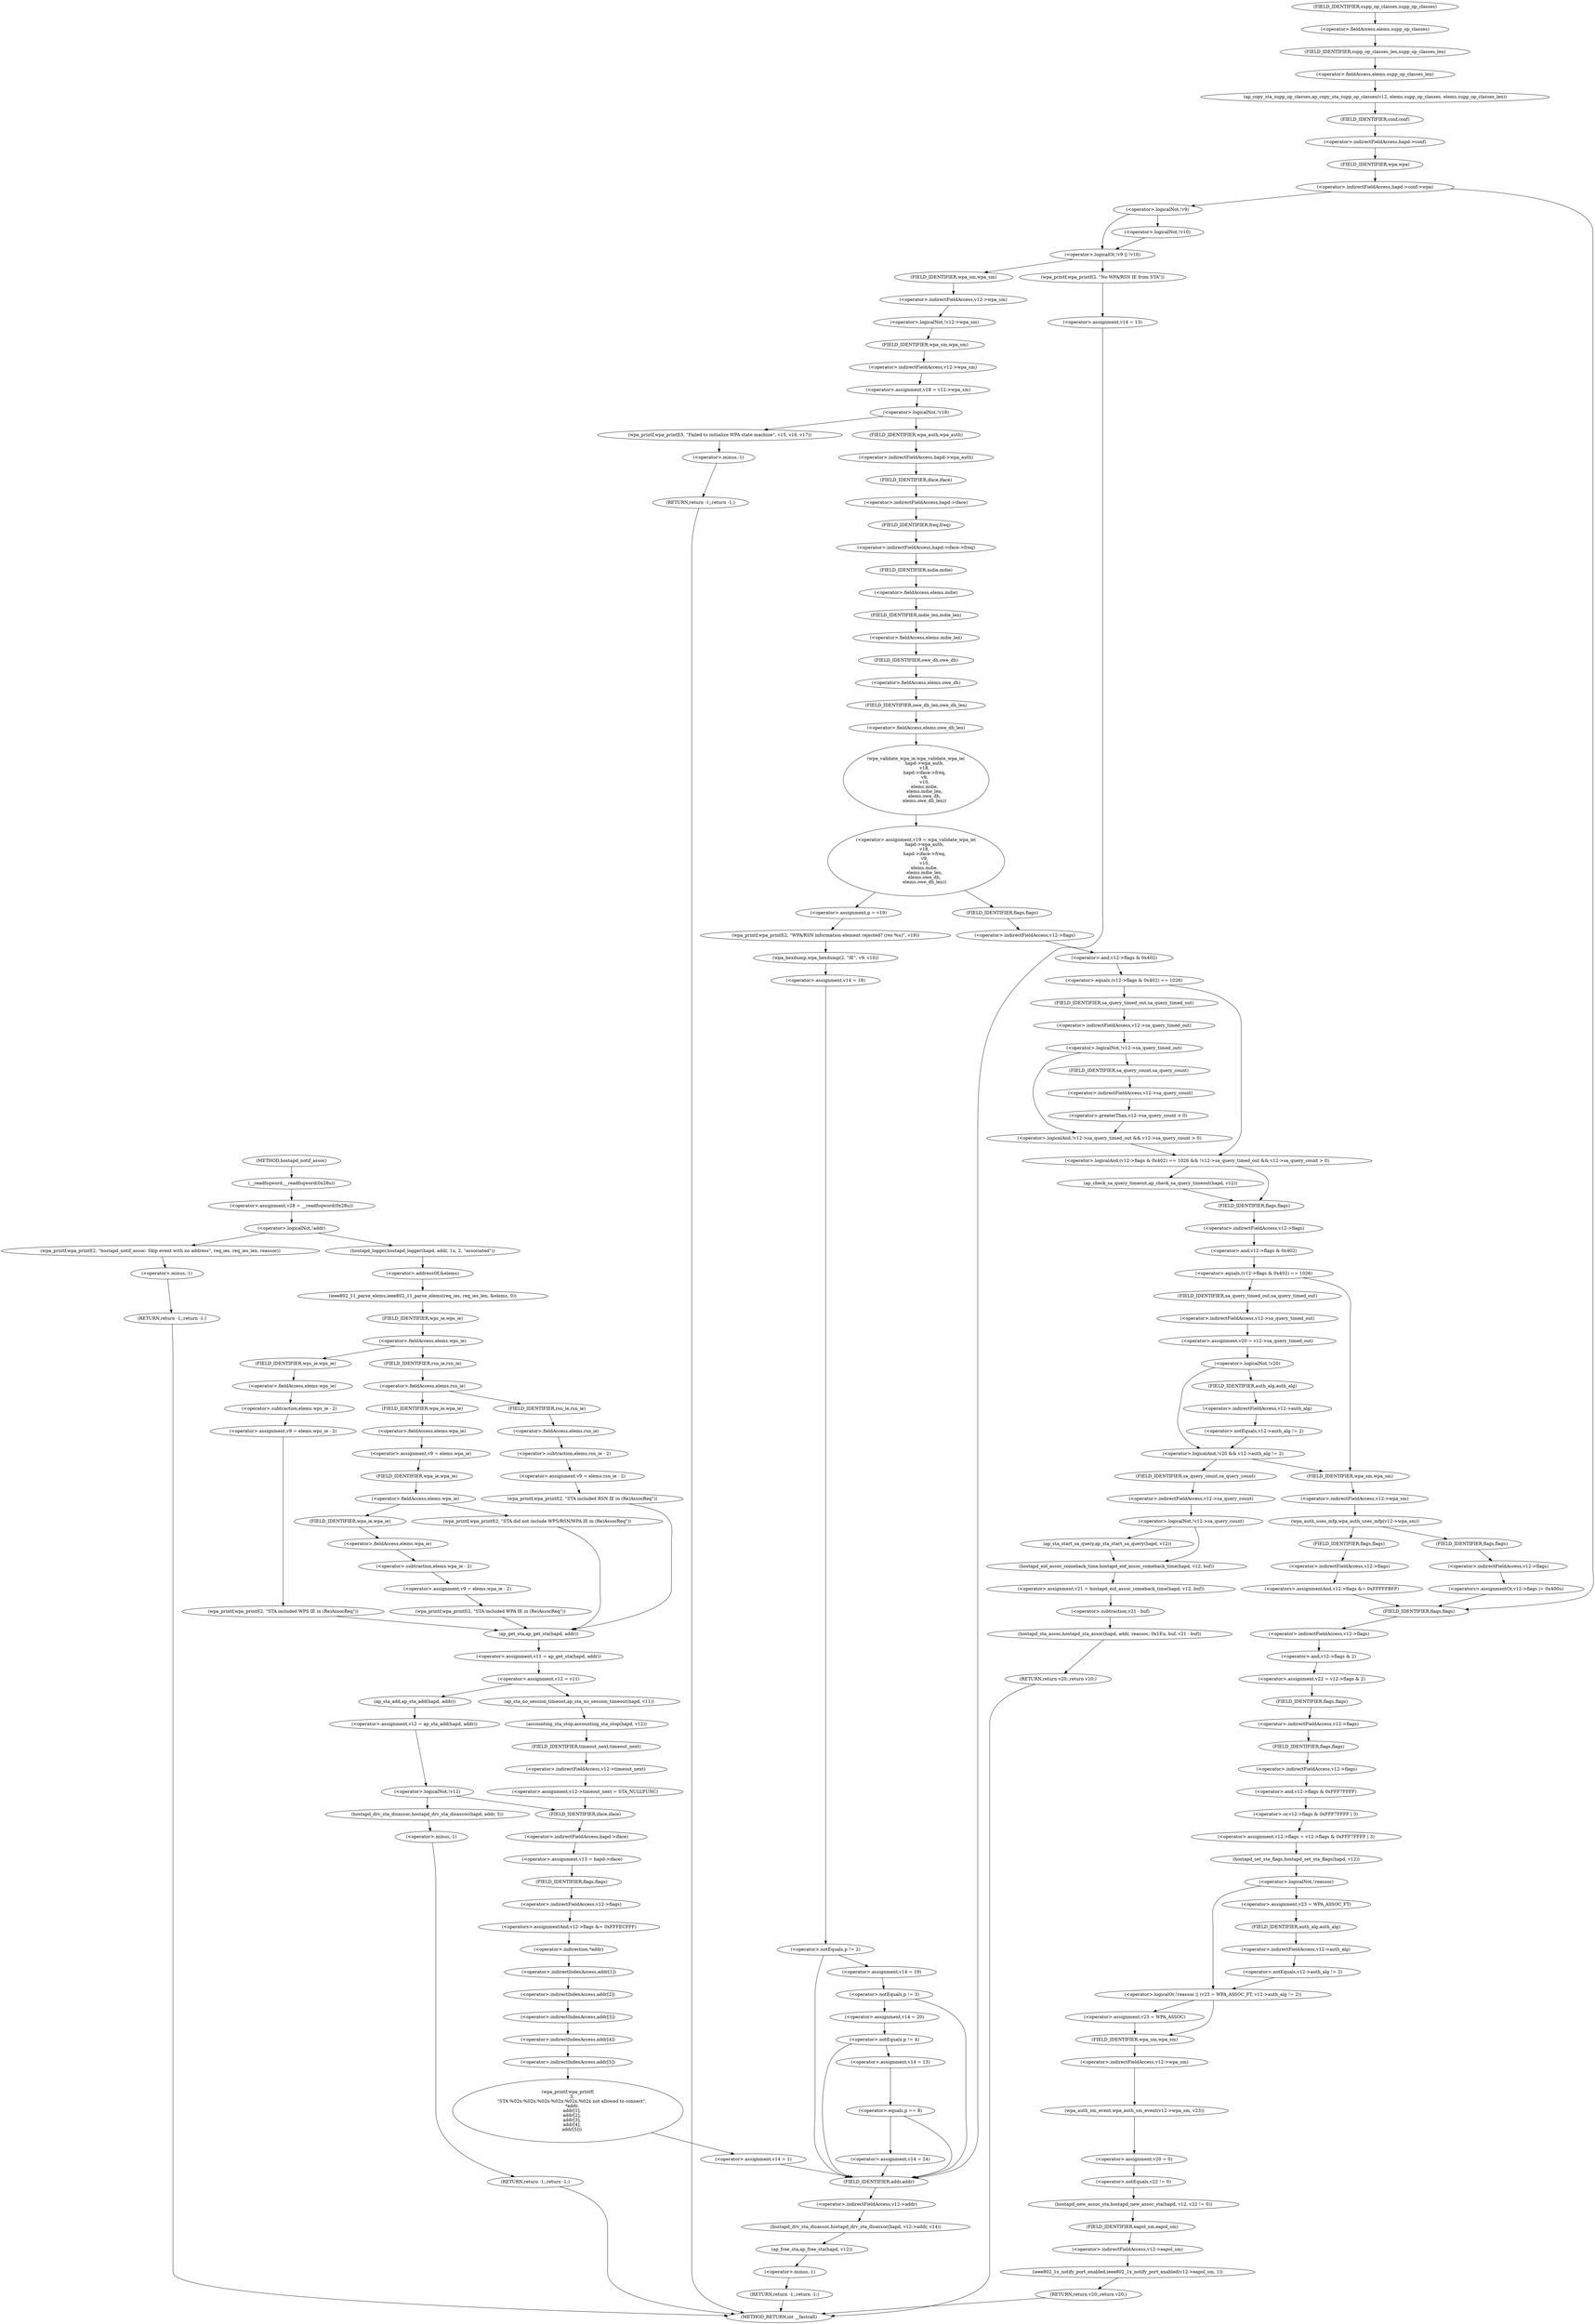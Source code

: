 digraph hostapd_notif_assoc {  
"1000146" [label = "(<operator>.assignment,v28 = __readfsqword(0x28u))" ]
"1000148" [label = "(__readfsqword,__readfsqword(0x28u))" ]
"1000151" [label = "(<operator>.logicalNot,!addr)" ]
"1000154" [label = "(wpa_printf,wpa_printf(2, \"hostapd_notif_assoc: Skip event with no address\", req_ies, req_ies_len, reassoc))" ]
"1000160" [label = "(RETURN,return -1;,return -1;)" ]
"1000161" [label = "(<operator>.minus,-1)" ]
"1000163" [label = "(hostapd_logger,hostapd_logger(hapd, addr, 1u, 2, \"associated\"))" ]
"1000169" [label = "(ieee802_11_parse_elems,ieee802_11_parse_elems(req_ies, req_ies_len, &elems, 0))" ]
"1000172" [label = "(<operator>.addressOf,&elems)" ]
"1000176" [label = "(<operator>.fieldAccess,elems.wps_ie)" ]
"1000178" [label = "(FIELD_IDENTIFIER,wps_ie,wps_ie)" ]
"1000180" [label = "(<operator>.assignment,v9 = elems.wps_ie - 2)" ]
"1000182" [label = "(<operator>.subtraction,elems.wps_ie - 2)" ]
"1000183" [label = "(<operator>.fieldAccess,elems.wps_ie)" ]
"1000185" [label = "(FIELD_IDENTIFIER,wps_ie,wps_ie)" ]
"1000188" [label = "(wpa_printf,wpa_printf(2, \"STA included WPS IE in (Re)AssocReq\"))" ]
"1000193" [label = "(<operator>.fieldAccess,elems.rsn_ie)" ]
"1000195" [label = "(FIELD_IDENTIFIER,rsn_ie,rsn_ie)" ]
"1000197" [label = "(<operator>.assignment,v9 = elems.rsn_ie - 2)" ]
"1000199" [label = "(<operator>.subtraction,elems.rsn_ie - 2)" ]
"1000200" [label = "(<operator>.fieldAccess,elems.rsn_ie)" ]
"1000202" [label = "(FIELD_IDENTIFIER,rsn_ie,rsn_ie)" ]
"1000205" [label = "(wpa_printf,wpa_printf(2, \"STA included RSN IE in (Re)AssocReq\"))" ]
"1000210" [label = "(<operator>.assignment,v9 = elems.wpa_ie)" ]
"1000212" [label = "(<operator>.fieldAccess,elems.wpa_ie)" ]
"1000214" [label = "(FIELD_IDENTIFIER,wpa_ie,wpa_ie)" ]
"1000216" [label = "(<operator>.fieldAccess,elems.wpa_ie)" ]
"1000218" [label = "(FIELD_IDENTIFIER,wpa_ie,wpa_ie)" ]
"1000220" [label = "(<operator>.assignment,v9 = elems.wpa_ie - 2)" ]
"1000222" [label = "(<operator>.subtraction,elems.wpa_ie - 2)" ]
"1000223" [label = "(<operator>.fieldAccess,elems.wpa_ie)" ]
"1000225" [label = "(FIELD_IDENTIFIER,wpa_ie,wpa_ie)" ]
"1000228" [label = "(wpa_printf,wpa_printf(2, \"STA included WPA IE in (Re)AssocReq\"))" ]
"1000234" [label = "(wpa_printf,wpa_printf(2, \"STA did not include WPS/RSN/WPA IE in (Re)AssocReq\"))" ]
"1000237" [label = "(<operator>.assignment,v11 = ap_get_sta(hapd, addr))" ]
"1000239" [label = "(ap_get_sta,ap_get_sta(hapd, addr))" ]
"1000242" [label = "(<operator>.assignment,v12 = v11)" ]
"1000248" [label = "(ap_sta_no_session_timeout,ap_sta_no_session_timeout(hapd, v11))" ]
"1000251" [label = "(accounting_sta_stop,accounting_sta_stop(hapd, v12))" ]
"1000254" [label = "(<operator>.assignment,v12->timeout_next = STA_NULLFUNC)" ]
"1000255" [label = "(<operator>.indirectFieldAccess,v12->timeout_next)" ]
"1000257" [label = "(FIELD_IDENTIFIER,timeout_next,timeout_next)" ]
"1000261" [label = "(<operator>.assignment,v12 = ap_sta_add(hapd, addr))" ]
"1000263" [label = "(ap_sta_add,ap_sta_add(hapd, addr))" ]
"1000267" [label = "(<operator>.logicalNot,!v12)" ]
"1000270" [label = "(hostapd_drv_sta_disassoc,hostapd_drv_sta_disassoc(hapd, addr, 5))" ]
"1000274" [label = "(RETURN,return -1;,return -1;)" ]
"1000275" [label = "(<operator>.minus,-1)" ]
"1000277" [label = "(<operator>.assignment,v13 = hapd->iface)" ]
"1000279" [label = "(<operator>.indirectFieldAccess,hapd->iface)" ]
"1000281" [label = "(FIELD_IDENTIFIER,iface,iface)" ]
"1000282" [label = "(<operators>.assignmentAnd,v12->flags &= 0xFFFECFFF)" ]
"1000283" [label = "(<operator>.indirectFieldAccess,v12->flags)" ]
"1000285" [label = "(FIELD_IDENTIFIER,flags,flags)" ]
"1000288" [label = "(wpa_printf,wpa_printf(\n      3,\n      \"STA %02x:%02x:%02x:%02x:%02x:%02x not allowed to connect\",\n      *addr,\n      addr[1],\n      addr[2],\n      addr[3],\n      addr[4],\n      addr[5]))" ]
"1000291" [label = "(<operator>.indirection,*addr)" ]
"1000293" [label = "(<operator>.indirectIndexAccess,addr[1])" ]
"1000296" [label = "(<operator>.indirectIndexAccess,addr[2])" ]
"1000299" [label = "(<operator>.indirectIndexAccess,addr[3])" ]
"1000302" [label = "(<operator>.indirectIndexAccess,addr[4])" ]
"1000305" [label = "(<operator>.indirectIndexAccess,addr[5])" ]
"1000308" [label = "(<operator>.assignment,v14 = 1)" ]
"1000312" [label = "(hostapd_drv_sta_disassoc,hostapd_drv_sta_disassoc(hapd, v12->addr, v14))" ]
"1000314" [label = "(<operator>.indirectFieldAccess,v12->addr)" ]
"1000316" [label = "(FIELD_IDENTIFIER,addr,addr)" ]
"1000318" [label = "(ap_free_sta,ap_free_sta(hapd, v12))" ]
"1000321" [label = "(RETURN,return -1;,return -1;)" ]
"1000322" [label = "(<operator>.minus,-1)" ]
"1000324" [label = "(ap_copy_sta_supp_op_classes,ap_copy_sta_supp_op_classes(v12, elems.supp_op_classes, elems.supp_op_classes_len))" ]
"1000326" [label = "(<operator>.fieldAccess,elems.supp_op_classes)" ]
"1000328" [label = "(FIELD_IDENTIFIER,supp_op_classes,supp_op_classes)" ]
"1000329" [label = "(<operator>.fieldAccess,elems.supp_op_classes_len)" ]
"1000331" [label = "(FIELD_IDENTIFIER,supp_op_classes_len,supp_op_classes_len)" ]
"1000333" [label = "(<operator>.indirectFieldAccess,hapd->conf->wpa)" ]
"1000334" [label = "(<operator>.indirectFieldAccess,hapd->conf)" ]
"1000336" [label = "(FIELD_IDENTIFIER,conf,conf)" ]
"1000337" [label = "(FIELD_IDENTIFIER,wpa,wpa)" ]
"1000340" [label = "(<operator>.logicalOr,!v9 || !v10)" ]
"1000341" [label = "(<operator>.logicalNot,!v9)" ]
"1000343" [label = "(<operator>.logicalNot,!v10)" ]
"1000346" [label = "(wpa_printf,wpa_printf(2, \"No WPA/RSN IE from STA\"))" ]
"1000349" [label = "(<operator>.assignment,v14 = 13)" ]
"1000354" [label = "(<operator>.logicalNot,!v12->wpa_sm)" ]
"1000355" [label = "(<operator>.indirectFieldAccess,v12->wpa_sm)" ]
"1000357" [label = "(FIELD_IDENTIFIER,wpa_sm,wpa_sm)" ]
"1000358" [label = "(<operator>.assignment,v18 = v12->wpa_sm)" ]
"1000360" [label = "(<operator>.indirectFieldAccess,v12->wpa_sm)" ]
"1000362" [label = "(FIELD_IDENTIFIER,wpa_sm,wpa_sm)" ]
"1000364" [label = "(<operator>.logicalNot,!v18)" ]
"1000367" [label = "(wpa_printf,wpa_printf(5, \"Failed to initialize WPA state machine\", v15, v16, v17))" ]
"1000373" [label = "(RETURN,return -1;,return -1;)" ]
"1000374" [label = "(<operator>.minus,-1)" ]
"1000376" [label = "(<operator>.assignment,v19 = wpa_validate_wpa_ie(\n            hapd->wpa_auth,\n            v18,\n            hapd->iface->freq,\n            v9,\n            v10,\n            elems.mdie,\n            elems.mdie_len,\n            elems.owe_dh,\n            elems.owe_dh_len))" ]
"1000378" [label = "(wpa_validate_wpa_ie,wpa_validate_wpa_ie(\n            hapd->wpa_auth,\n            v18,\n            hapd->iface->freq,\n            v9,\n            v10,\n            elems.mdie,\n            elems.mdie_len,\n            elems.owe_dh,\n            elems.owe_dh_len))" ]
"1000379" [label = "(<operator>.indirectFieldAccess,hapd->wpa_auth)" ]
"1000381" [label = "(FIELD_IDENTIFIER,wpa_auth,wpa_auth)" ]
"1000383" [label = "(<operator>.indirectFieldAccess,hapd->iface->freq)" ]
"1000384" [label = "(<operator>.indirectFieldAccess,hapd->iface)" ]
"1000386" [label = "(FIELD_IDENTIFIER,iface,iface)" ]
"1000387" [label = "(FIELD_IDENTIFIER,freq,freq)" ]
"1000390" [label = "(<operator>.fieldAccess,elems.mdie)" ]
"1000392" [label = "(FIELD_IDENTIFIER,mdie,mdie)" ]
"1000393" [label = "(<operator>.fieldAccess,elems.mdie_len)" ]
"1000395" [label = "(FIELD_IDENTIFIER,mdie_len,mdie_len)" ]
"1000396" [label = "(<operator>.fieldAccess,elems.owe_dh)" ]
"1000398" [label = "(FIELD_IDENTIFIER,owe_dh,owe_dh)" ]
"1000399" [label = "(<operator>.fieldAccess,elems.owe_dh_len)" ]
"1000401" [label = "(FIELD_IDENTIFIER,owe_dh_len,owe_dh_len)" ]
"1000405" [label = "(<operator>.assignment,p = v19)" ]
"1000408" [label = "(wpa_printf,wpa_printf(2, \"WPA/RSN information element rejected? (res %u)\", v19))" ]
"1000412" [label = "(wpa_hexdump,wpa_hexdump(2, \"IE\", v9, v10))" ]
"1000417" [label = "(<operator>.assignment,v14 = 18)" ]
"1000421" [label = "(<operator>.notEquals,p != 2)" ]
"1000425" [label = "(<operator>.assignment,v14 = 19)" ]
"1000429" [label = "(<operator>.notEquals,p != 3)" ]
"1000433" [label = "(<operator>.assignment,v14 = 20)" ]
"1000437" [label = "(<operator>.notEquals,p != 4)" ]
"1000441" [label = "(<operator>.assignment,v14 = 13)" ]
"1000445" [label = "(<operator>.equals,p == 8)" ]
"1000448" [label = "(<operator>.assignment,v14 = 24)" ]
"1000453" [label = "(<operator>.logicalAnd,(v12->flags & 0x402) == 1026 && !v12->sa_query_timed_out && v12->sa_query_count > 0)" ]
"1000454" [label = "(<operator>.equals,(v12->flags & 0x402) == 1026)" ]
"1000455" [label = "(<operator>.and,v12->flags & 0x402)" ]
"1000456" [label = "(<operator>.indirectFieldAccess,v12->flags)" ]
"1000458" [label = "(FIELD_IDENTIFIER,flags,flags)" ]
"1000461" [label = "(<operator>.logicalAnd,!v12->sa_query_timed_out && v12->sa_query_count > 0)" ]
"1000462" [label = "(<operator>.logicalNot,!v12->sa_query_timed_out)" ]
"1000463" [label = "(<operator>.indirectFieldAccess,v12->sa_query_timed_out)" ]
"1000465" [label = "(FIELD_IDENTIFIER,sa_query_timed_out,sa_query_timed_out)" ]
"1000466" [label = "(<operator>.greaterThan,v12->sa_query_count > 0)" ]
"1000467" [label = "(<operator>.indirectFieldAccess,v12->sa_query_count)" ]
"1000469" [label = "(FIELD_IDENTIFIER,sa_query_count,sa_query_count)" ]
"1000471" [label = "(ap_check_sa_query_timeout,ap_check_sa_query_timeout(hapd, v12))" ]
"1000475" [label = "(<operator>.equals,(v12->flags & 0x402) == 1026)" ]
"1000476" [label = "(<operator>.and,v12->flags & 0x402)" ]
"1000477" [label = "(<operator>.indirectFieldAccess,v12->flags)" ]
"1000479" [label = "(FIELD_IDENTIFIER,flags,flags)" ]
"1000483" [label = "(<operator>.assignment,v20 = v12->sa_query_timed_out)" ]
"1000485" [label = "(<operator>.indirectFieldAccess,v12->sa_query_timed_out)" ]
"1000487" [label = "(FIELD_IDENTIFIER,sa_query_timed_out,sa_query_timed_out)" ]
"1000489" [label = "(<operator>.logicalAnd,!v20 && v12->auth_alg != 2)" ]
"1000490" [label = "(<operator>.logicalNot,!v20)" ]
"1000492" [label = "(<operator>.notEquals,v12->auth_alg != 2)" ]
"1000493" [label = "(<operator>.indirectFieldAccess,v12->auth_alg)" ]
"1000495" [label = "(FIELD_IDENTIFIER,auth_alg,auth_alg)" ]
"1000499" [label = "(<operator>.logicalNot,!v12->sa_query_count)" ]
"1000500" [label = "(<operator>.indirectFieldAccess,v12->sa_query_count)" ]
"1000502" [label = "(FIELD_IDENTIFIER,sa_query_count,sa_query_count)" ]
"1000503" [label = "(ap_sta_start_sa_query,ap_sta_start_sa_query(hapd, v12))" ]
"1000506" [label = "(<operator>.assignment,v21 = hostapd_eid_assoc_comeback_time(hapd, v12, buf))" ]
"1000508" [label = "(hostapd_eid_assoc_comeback_time,hostapd_eid_assoc_comeback_time(hapd, v12, buf))" ]
"1000512" [label = "(hostapd_sta_assoc,hostapd_sta_assoc(hapd, addr, reassoc, 0x1Eu, buf, v21 - buf))" ]
"1000518" [label = "(<operator>.subtraction,v21 - buf)" ]
"1000521" [label = "(RETURN,return v20;,return v20;)" ]
"1000524" [label = "(wpa_auth_uses_mfp,wpa_auth_uses_mfp(v12->wpa_sm))" ]
"1000525" [label = "(<operator>.indirectFieldAccess,v12->wpa_sm)" ]
"1000527" [label = "(FIELD_IDENTIFIER,wpa_sm,wpa_sm)" ]
"1000528" [label = "(<operators>.assignmentOr,v12->flags |= 0x400u)" ]
"1000529" [label = "(<operator>.indirectFieldAccess,v12->flags)" ]
"1000531" [label = "(FIELD_IDENTIFIER,flags,flags)" ]
"1000534" [label = "(<operators>.assignmentAnd,v12->flags &= 0xFFFFFBFF)" ]
"1000535" [label = "(<operator>.indirectFieldAccess,v12->flags)" ]
"1000537" [label = "(FIELD_IDENTIFIER,flags,flags)" ]
"1000539" [label = "(<operator>.assignment,v22 = v12->flags & 2)" ]
"1000541" [label = "(<operator>.and,v12->flags & 2)" ]
"1000542" [label = "(<operator>.indirectFieldAccess,v12->flags)" ]
"1000544" [label = "(FIELD_IDENTIFIER,flags,flags)" ]
"1000546" [label = "(<operator>.assignment,v12->flags = v12->flags & 0xFFF7FFFF | 3)" ]
"1000547" [label = "(<operator>.indirectFieldAccess,v12->flags)" ]
"1000549" [label = "(FIELD_IDENTIFIER,flags,flags)" ]
"1000550" [label = "(<operator>.or,v12->flags & 0xFFF7FFFF | 3)" ]
"1000551" [label = "(<operator>.and,v12->flags & 0xFFF7FFFF)" ]
"1000552" [label = "(<operator>.indirectFieldAccess,v12->flags)" ]
"1000554" [label = "(FIELD_IDENTIFIER,flags,flags)" ]
"1000557" [label = "(hostapd_set_sta_flags,hostapd_set_sta_flags(hapd, v12))" ]
"1000561" [label = "(<operator>.logicalOr,!reassoc || (v23 = WPA_ASSOC_FT, v12->auth_alg != 2))" ]
"1000562" [label = "(<operator>.logicalNot,!reassoc)" ]
"1000565" [label = "(<operator>.assignment,v23 = WPA_ASSOC_FT)" ]
"1000568" [label = "(<operator>.notEquals,v12->auth_alg != 2)" ]
"1000569" [label = "(<operator>.indirectFieldAccess,v12->auth_alg)" ]
"1000571" [label = "(FIELD_IDENTIFIER,auth_alg,auth_alg)" ]
"1000573" [label = "(<operator>.assignment,v23 = WPA_ASSOC)" ]
"1000576" [label = "(wpa_auth_sm_event,wpa_auth_sm_event(v12->wpa_sm, v23))" ]
"1000577" [label = "(<operator>.indirectFieldAccess,v12->wpa_sm)" ]
"1000579" [label = "(FIELD_IDENTIFIER,wpa_sm,wpa_sm)" ]
"1000581" [label = "(<operator>.assignment,v20 = 0)" ]
"1000584" [label = "(hostapd_new_assoc_sta,hostapd_new_assoc_sta(hapd, v12, v22 != 0))" ]
"1000587" [label = "(<operator>.notEquals,v22 != 0)" ]
"1000590" [label = "(ieee802_1x_notify_port_enabled,ieee802_1x_notify_port_enabled(v12->eapol_sm, 1))" ]
"1000591" [label = "(<operator>.indirectFieldAccess,v12->eapol_sm)" ]
"1000593" [label = "(FIELD_IDENTIFIER,eapol_sm,eapol_sm)" ]
"1000595" [label = "(RETURN,return v20;,return v20;)" ]
"1000120" [label = "(METHOD,hostapd_notif_assoc)" ]
"1000597" [label = "(METHOD_RETURN,int __fastcall)" ]
  "1000146" -> "1000151" 
  "1000148" -> "1000146" 
  "1000151" -> "1000154" 
  "1000151" -> "1000163" 
  "1000154" -> "1000161" 
  "1000160" -> "1000597" 
  "1000161" -> "1000160" 
  "1000163" -> "1000172" 
  "1000169" -> "1000178" 
  "1000172" -> "1000169" 
  "1000176" -> "1000185" 
  "1000176" -> "1000195" 
  "1000178" -> "1000176" 
  "1000180" -> "1000188" 
  "1000182" -> "1000180" 
  "1000183" -> "1000182" 
  "1000185" -> "1000183" 
  "1000188" -> "1000239" 
  "1000193" -> "1000202" 
  "1000193" -> "1000214" 
  "1000195" -> "1000193" 
  "1000197" -> "1000205" 
  "1000199" -> "1000197" 
  "1000200" -> "1000199" 
  "1000202" -> "1000200" 
  "1000205" -> "1000239" 
  "1000210" -> "1000218" 
  "1000212" -> "1000210" 
  "1000214" -> "1000212" 
  "1000216" -> "1000225" 
  "1000216" -> "1000234" 
  "1000218" -> "1000216" 
  "1000220" -> "1000228" 
  "1000222" -> "1000220" 
  "1000223" -> "1000222" 
  "1000225" -> "1000223" 
  "1000228" -> "1000239" 
  "1000234" -> "1000239" 
  "1000237" -> "1000242" 
  "1000239" -> "1000237" 
  "1000242" -> "1000248" 
  "1000242" -> "1000263" 
  "1000248" -> "1000251" 
  "1000251" -> "1000257" 
  "1000254" -> "1000281" 
  "1000255" -> "1000254" 
  "1000257" -> "1000255" 
  "1000261" -> "1000267" 
  "1000263" -> "1000261" 
  "1000267" -> "1000270" 
  "1000267" -> "1000281" 
  "1000270" -> "1000275" 
  "1000274" -> "1000597" 
  "1000275" -> "1000274" 
  "1000277" -> "1000285" 
  "1000279" -> "1000277" 
  "1000281" -> "1000279" 
  "1000282" -> "1000291" 
  "1000283" -> "1000282" 
  "1000285" -> "1000283" 
  "1000288" -> "1000308" 
  "1000291" -> "1000293" 
  "1000293" -> "1000296" 
  "1000296" -> "1000299" 
  "1000299" -> "1000302" 
  "1000302" -> "1000305" 
  "1000305" -> "1000288" 
  "1000308" -> "1000316" 
  "1000312" -> "1000318" 
  "1000314" -> "1000312" 
  "1000316" -> "1000314" 
  "1000318" -> "1000322" 
  "1000321" -> "1000597" 
  "1000322" -> "1000321" 
  "1000324" -> "1000336" 
  "1000326" -> "1000331" 
  "1000328" -> "1000326" 
  "1000329" -> "1000324" 
  "1000331" -> "1000329" 
  "1000333" -> "1000341" 
  "1000333" -> "1000544" 
  "1000334" -> "1000337" 
  "1000336" -> "1000334" 
  "1000337" -> "1000333" 
  "1000340" -> "1000346" 
  "1000340" -> "1000357" 
  "1000341" -> "1000340" 
  "1000341" -> "1000343" 
  "1000343" -> "1000340" 
  "1000346" -> "1000349" 
  "1000349" -> "1000316" 
  "1000354" -> "1000362" 
  "1000355" -> "1000354" 
  "1000357" -> "1000355" 
  "1000358" -> "1000364" 
  "1000360" -> "1000358" 
  "1000362" -> "1000360" 
  "1000364" -> "1000367" 
  "1000364" -> "1000381" 
  "1000367" -> "1000374" 
  "1000373" -> "1000597" 
  "1000374" -> "1000373" 
  "1000376" -> "1000405" 
  "1000376" -> "1000458" 
  "1000378" -> "1000376" 
  "1000379" -> "1000386" 
  "1000381" -> "1000379" 
  "1000383" -> "1000392" 
  "1000384" -> "1000387" 
  "1000386" -> "1000384" 
  "1000387" -> "1000383" 
  "1000390" -> "1000395" 
  "1000392" -> "1000390" 
  "1000393" -> "1000398" 
  "1000395" -> "1000393" 
  "1000396" -> "1000401" 
  "1000398" -> "1000396" 
  "1000399" -> "1000378" 
  "1000401" -> "1000399" 
  "1000405" -> "1000408" 
  "1000408" -> "1000412" 
  "1000412" -> "1000417" 
  "1000417" -> "1000421" 
  "1000421" -> "1000425" 
  "1000421" -> "1000316" 
  "1000425" -> "1000429" 
  "1000429" -> "1000433" 
  "1000429" -> "1000316" 
  "1000433" -> "1000437" 
  "1000437" -> "1000441" 
  "1000437" -> "1000316" 
  "1000441" -> "1000445" 
  "1000445" -> "1000448" 
  "1000445" -> "1000316" 
  "1000448" -> "1000316" 
  "1000453" -> "1000471" 
  "1000453" -> "1000479" 
  "1000454" -> "1000453" 
  "1000454" -> "1000465" 
  "1000455" -> "1000454" 
  "1000456" -> "1000455" 
  "1000458" -> "1000456" 
  "1000461" -> "1000453" 
  "1000462" -> "1000461" 
  "1000462" -> "1000469" 
  "1000463" -> "1000462" 
  "1000465" -> "1000463" 
  "1000466" -> "1000461" 
  "1000467" -> "1000466" 
  "1000469" -> "1000467" 
  "1000471" -> "1000479" 
  "1000475" -> "1000487" 
  "1000475" -> "1000527" 
  "1000476" -> "1000475" 
  "1000477" -> "1000476" 
  "1000479" -> "1000477" 
  "1000483" -> "1000490" 
  "1000485" -> "1000483" 
  "1000487" -> "1000485" 
  "1000489" -> "1000502" 
  "1000489" -> "1000527" 
  "1000490" -> "1000489" 
  "1000490" -> "1000495" 
  "1000492" -> "1000489" 
  "1000493" -> "1000492" 
  "1000495" -> "1000493" 
  "1000499" -> "1000503" 
  "1000499" -> "1000508" 
  "1000500" -> "1000499" 
  "1000502" -> "1000500" 
  "1000503" -> "1000508" 
  "1000506" -> "1000518" 
  "1000508" -> "1000506" 
  "1000512" -> "1000521" 
  "1000518" -> "1000512" 
  "1000521" -> "1000597" 
  "1000524" -> "1000531" 
  "1000524" -> "1000537" 
  "1000525" -> "1000524" 
  "1000527" -> "1000525" 
  "1000528" -> "1000544" 
  "1000529" -> "1000528" 
  "1000531" -> "1000529" 
  "1000534" -> "1000544" 
  "1000535" -> "1000534" 
  "1000537" -> "1000535" 
  "1000539" -> "1000549" 
  "1000541" -> "1000539" 
  "1000542" -> "1000541" 
  "1000544" -> "1000542" 
  "1000546" -> "1000557" 
  "1000547" -> "1000554" 
  "1000549" -> "1000547" 
  "1000550" -> "1000546" 
  "1000551" -> "1000550" 
  "1000552" -> "1000551" 
  "1000554" -> "1000552" 
  "1000557" -> "1000562" 
  "1000561" -> "1000573" 
  "1000561" -> "1000579" 
  "1000562" -> "1000561" 
  "1000562" -> "1000565" 
  "1000565" -> "1000571" 
  "1000568" -> "1000561" 
  "1000569" -> "1000568" 
  "1000571" -> "1000569" 
  "1000573" -> "1000579" 
  "1000576" -> "1000581" 
  "1000577" -> "1000576" 
  "1000579" -> "1000577" 
  "1000581" -> "1000587" 
  "1000584" -> "1000593" 
  "1000587" -> "1000584" 
  "1000590" -> "1000595" 
  "1000591" -> "1000590" 
  "1000593" -> "1000591" 
  "1000595" -> "1000597" 
  "1000120" -> "1000148" 
}
